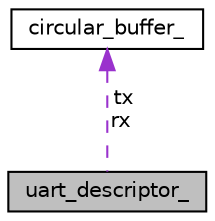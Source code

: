 digraph "uart_descriptor_"
{
 // LATEX_PDF_SIZE
  edge [fontname="Helvetica",fontsize="10",labelfontname="Helvetica",labelfontsize="10"];
  node [fontname="Helvetica",fontsize="10",shape=record];
  Node1 [label="uart_descriptor_",height=0.2,width=0.4,color="black", fillcolor="grey75", style="filled", fontcolor="black",tooltip="UART descriptor structure."];
  Node2 -> Node1 [dir="back",color="darkorchid3",fontsize="10",style="dashed",label=" tx\nrx" ,fontname="Helvetica"];
  Node2 [label="circular_buffer_",height=0.2,width=0.4,color="black", fillcolor="white", style="filled",URL="$structcircular__buffer__.html",tooltip="circular buffer structure."];
}
